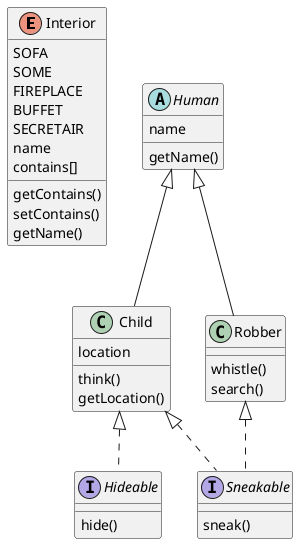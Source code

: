 @startuml name Lab3
enum Interior{
    SOFA
    SOME
    FIREPLACE
    BUFFET
    SECRETAIR
    name
    contains[]
    getContains()
    setContains()
    getName()
}
abstract Human{
    name
    getName()
}
class Child{
    location
    think()
    getLocation()
}
class Robber{
    whistle()
    search()
}
interface Hideable{
    hide()
}
interface Sneakable{
    sneak()
}

Human <|-- Child
Human <|-- Robber

Child <|.. Hideable
Child <|.. Sneakable

Robber <|.. Sneakable

@enduml
